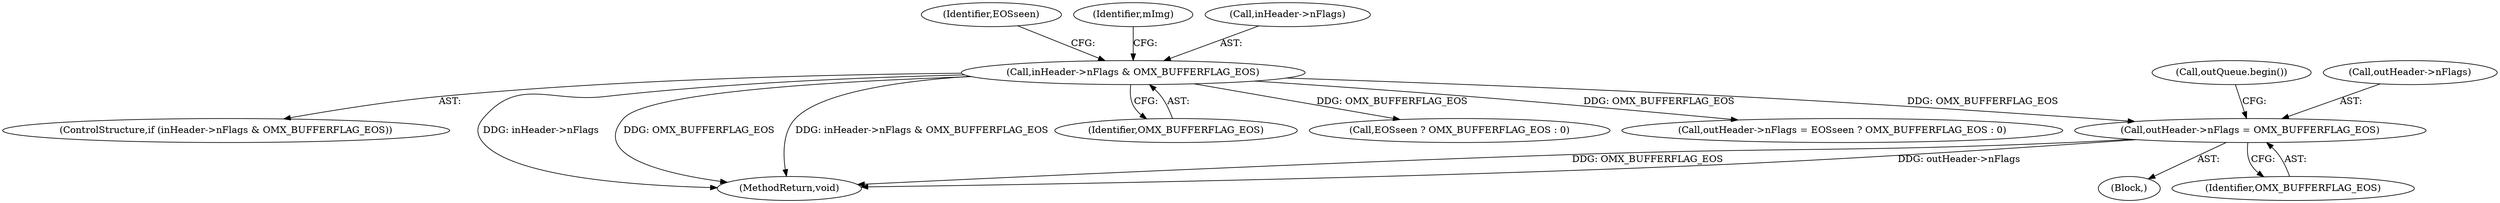 digraph "0_Android_5a6788730acfc6fd8f4a6ef89d2c376572a26b55@pointer" {
"1000184" [label="(Call,outHeader->nFlags = OMX_BUFFERFLAG_EOS)"];
"1000154" [label="(Call,inHeader->nFlags & OMX_BUFFERFLAG_EOS)"];
"1000161" [label="(Identifier,EOSseen)"];
"1000190" [label="(Call,outQueue.begin())"];
"1000297" [label="(Call,EOSseen ? OMX_BUFFERFLAG_EOS : 0)"];
"1000169" [label="(Block,)"];
"1000154" [label="(Call,inHeader->nFlags & OMX_BUFFERFLAG_EOS)"];
"1000201" [label="(Identifier,mImg)"];
"1000293" [label="(Call,outHeader->nFlags = EOSseen ? OMX_BUFFERFLAG_EOS : 0)"];
"1000188" [label="(Identifier,OMX_BUFFERFLAG_EOS)"];
"1000153" [label="(ControlStructure,if (inHeader->nFlags & OMX_BUFFERFLAG_EOS))"];
"1000409" [label="(MethodReturn,void)"];
"1000158" [label="(Identifier,OMX_BUFFERFLAG_EOS)"];
"1000155" [label="(Call,inHeader->nFlags)"];
"1000184" [label="(Call,outHeader->nFlags = OMX_BUFFERFLAG_EOS)"];
"1000185" [label="(Call,outHeader->nFlags)"];
"1000184" -> "1000169"  [label="AST: "];
"1000184" -> "1000188"  [label="CFG: "];
"1000185" -> "1000184"  [label="AST: "];
"1000188" -> "1000184"  [label="AST: "];
"1000190" -> "1000184"  [label="CFG: "];
"1000184" -> "1000409"  [label="DDG: OMX_BUFFERFLAG_EOS"];
"1000184" -> "1000409"  [label="DDG: outHeader->nFlags"];
"1000154" -> "1000184"  [label="DDG: OMX_BUFFERFLAG_EOS"];
"1000154" -> "1000153"  [label="AST: "];
"1000154" -> "1000158"  [label="CFG: "];
"1000155" -> "1000154"  [label="AST: "];
"1000158" -> "1000154"  [label="AST: "];
"1000161" -> "1000154"  [label="CFG: "];
"1000201" -> "1000154"  [label="CFG: "];
"1000154" -> "1000409"  [label="DDG: inHeader->nFlags"];
"1000154" -> "1000409"  [label="DDG: OMX_BUFFERFLAG_EOS"];
"1000154" -> "1000409"  [label="DDG: inHeader->nFlags & OMX_BUFFERFLAG_EOS"];
"1000154" -> "1000293"  [label="DDG: OMX_BUFFERFLAG_EOS"];
"1000154" -> "1000297"  [label="DDG: OMX_BUFFERFLAG_EOS"];
}
